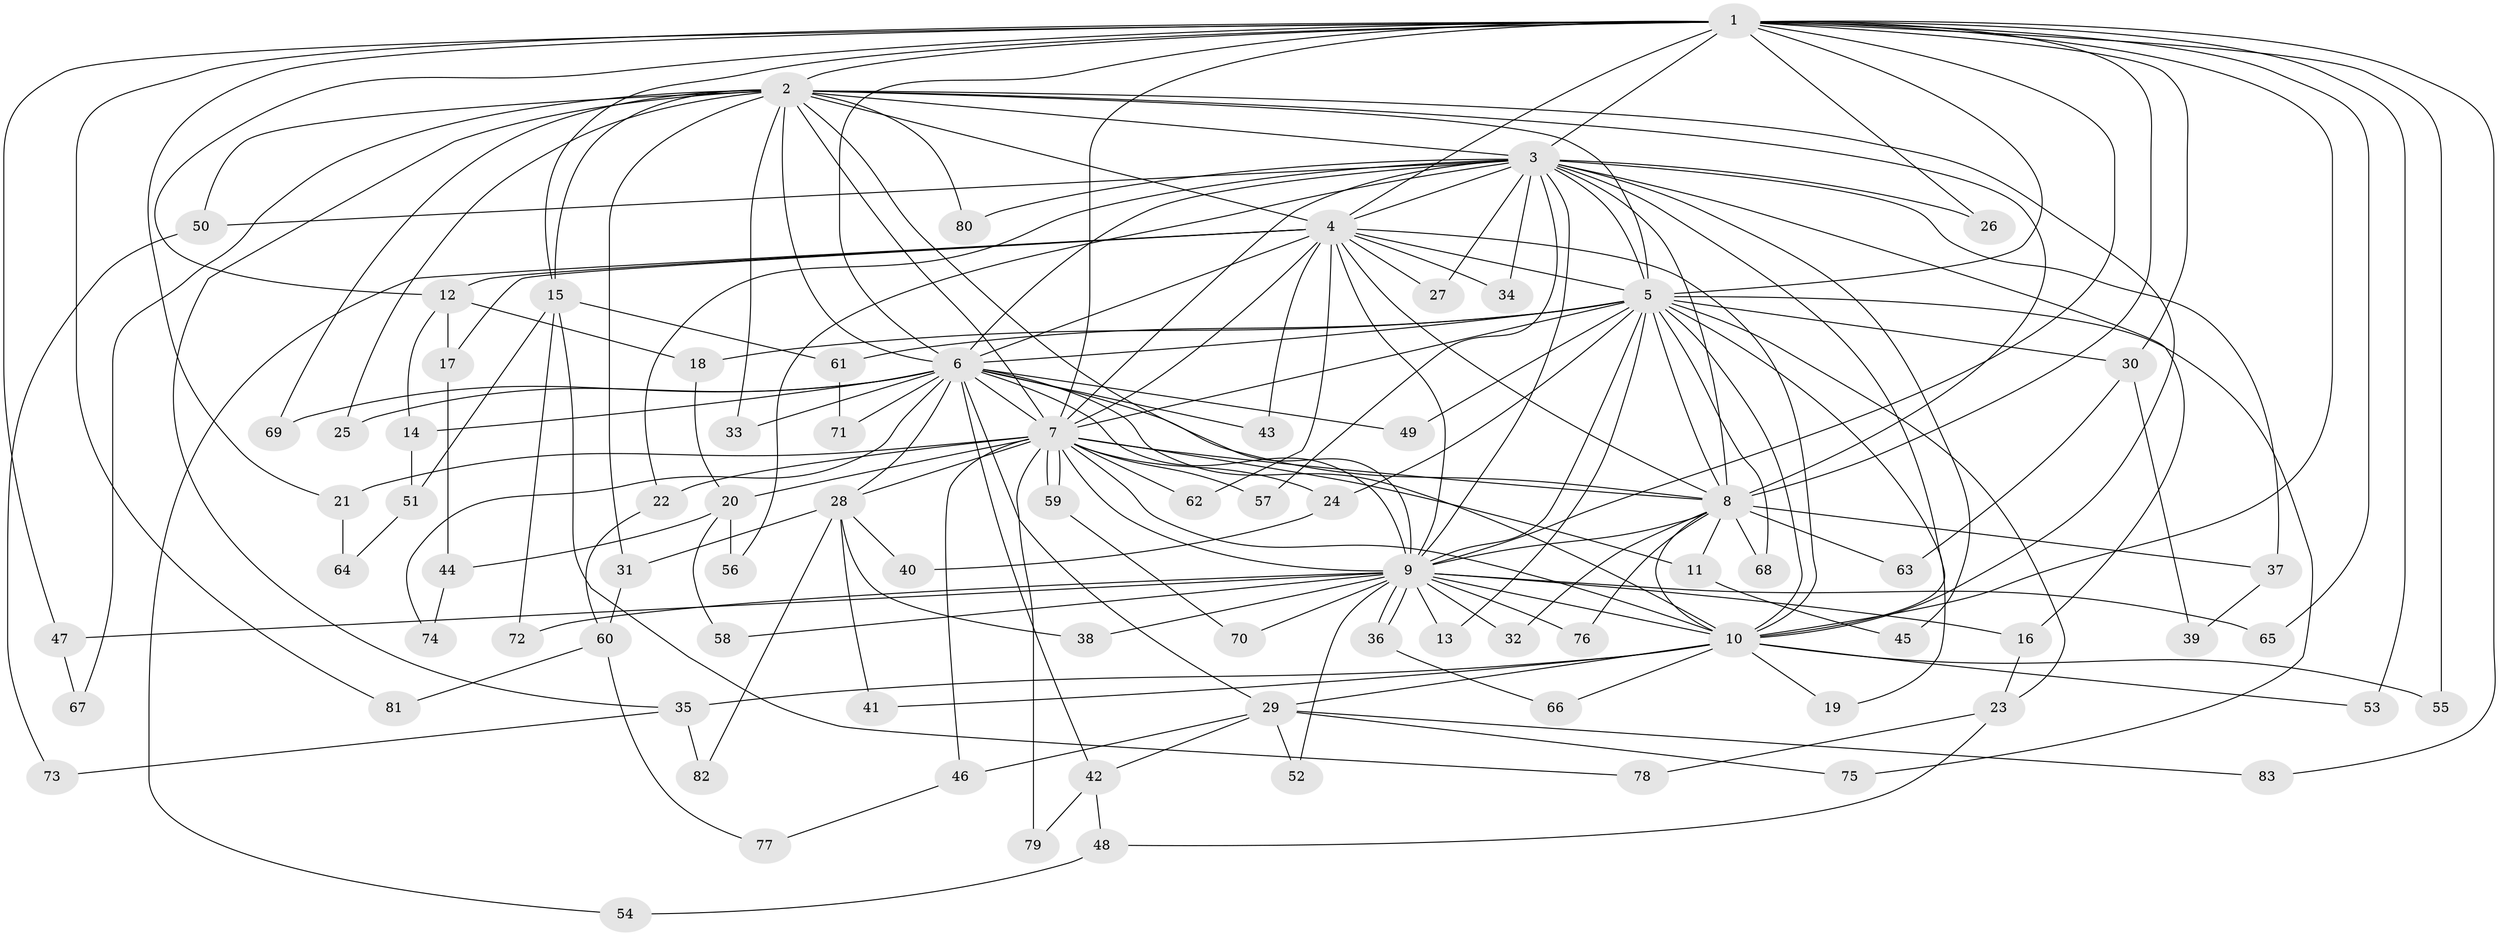 // Generated by graph-tools (version 1.1) at 2025/45/03/09/25 04:45:27]
// undirected, 83 vertices, 191 edges
graph export_dot {
graph [start="1"]
  node [color=gray90,style=filled];
  1;
  2;
  3;
  4;
  5;
  6;
  7;
  8;
  9;
  10;
  11;
  12;
  13;
  14;
  15;
  16;
  17;
  18;
  19;
  20;
  21;
  22;
  23;
  24;
  25;
  26;
  27;
  28;
  29;
  30;
  31;
  32;
  33;
  34;
  35;
  36;
  37;
  38;
  39;
  40;
  41;
  42;
  43;
  44;
  45;
  46;
  47;
  48;
  49;
  50;
  51;
  52;
  53;
  54;
  55;
  56;
  57;
  58;
  59;
  60;
  61;
  62;
  63;
  64;
  65;
  66;
  67;
  68;
  69;
  70;
  71;
  72;
  73;
  74;
  75;
  76;
  77;
  78;
  79;
  80;
  81;
  82;
  83;
  1 -- 2;
  1 -- 3;
  1 -- 4;
  1 -- 5;
  1 -- 6;
  1 -- 7;
  1 -- 8;
  1 -- 9;
  1 -- 10;
  1 -- 12;
  1 -- 15;
  1 -- 21;
  1 -- 26;
  1 -- 30;
  1 -- 47;
  1 -- 53;
  1 -- 55;
  1 -- 65;
  1 -- 81;
  1 -- 83;
  2 -- 3;
  2 -- 4;
  2 -- 5;
  2 -- 6;
  2 -- 7;
  2 -- 8;
  2 -- 9;
  2 -- 10;
  2 -- 15;
  2 -- 25;
  2 -- 31;
  2 -- 33;
  2 -- 35;
  2 -- 50;
  2 -- 67;
  2 -- 69;
  2 -- 80;
  3 -- 4;
  3 -- 5;
  3 -- 6;
  3 -- 7;
  3 -- 8;
  3 -- 9;
  3 -- 10;
  3 -- 16;
  3 -- 22;
  3 -- 26;
  3 -- 27;
  3 -- 34;
  3 -- 37;
  3 -- 45;
  3 -- 50;
  3 -- 56;
  3 -- 57;
  3 -- 80;
  4 -- 5;
  4 -- 6;
  4 -- 7;
  4 -- 8;
  4 -- 9;
  4 -- 10;
  4 -- 12;
  4 -- 17;
  4 -- 27;
  4 -- 34;
  4 -- 43;
  4 -- 54;
  4 -- 62;
  5 -- 6;
  5 -- 7;
  5 -- 8;
  5 -- 9;
  5 -- 10;
  5 -- 13;
  5 -- 18;
  5 -- 19;
  5 -- 23;
  5 -- 24;
  5 -- 30;
  5 -- 49;
  5 -- 61;
  5 -- 68;
  5 -- 75;
  6 -- 7;
  6 -- 8;
  6 -- 9;
  6 -- 10;
  6 -- 14;
  6 -- 25;
  6 -- 28;
  6 -- 29;
  6 -- 33;
  6 -- 42;
  6 -- 43;
  6 -- 49;
  6 -- 69;
  6 -- 71;
  6 -- 74;
  7 -- 8;
  7 -- 9;
  7 -- 10;
  7 -- 11;
  7 -- 20;
  7 -- 21;
  7 -- 22;
  7 -- 24;
  7 -- 28;
  7 -- 46;
  7 -- 57;
  7 -- 59;
  7 -- 59;
  7 -- 62;
  7 -- 79;
  8 -- 9;
  8 -- 10;
  8 -- 11;
  8 -- 32;
  8 -- 37;
  8 -- 63;
  8 -- 68;
  8 -- 76;
  9 -- 10;
  9 -- 13;
  9 -- 16;
  9 -- 32;
  9 -- 36;
  9 -- 36;
  9 -- 38;
  9 -- 47;
  9 -- 52;
  9 -- 58;
  9 -- 65;
  9 -- 70;
  9 -- 72;
  9 -- 76;
  10 -- 19;
  10 -- 29;
  10 -- 35;
  10 -- 41;
  10 -- 53;
  10 -- 55;
  10 -- 66;
  11 -- 45;
  12 -- 14;
  12 -- 17;
  12 -- 18;
  14 -- 51;
  15 -- 51;
  15 -- 61;
  15 -- 72;
  15 -- 78;
  16 -- 23;
  17 -- 44;
  18 -- 20;
  20 -- 44;
  20 -- 56;
  20 -- 58;
  21 -- 64;
  22 -- 60;
  23 -- 48;
  23 -- 78;
  24 -- 40;
  28 -- 31;
  28 -- 38;
  28 -- 40;
  28 -- 41;
  28 -- 82;
  29 -- 42;
  29 -- 46;
  29 -- 52;
  29 -- 75;
  29 -- 83;
  30 -- 39;
  30 -- 63;
  31 -- 60;
  35 -- 73;
  35 -- 82;
  36 -- 66;
  37 -- 39;
  42 -- 48;
  42 -- 79;
  44 -- 74;
  46 -- 77;
  47 -- 67;
  48 -- 54;
  50 -- 73;
  51 -- 64;
  59 -- 70;
  60 -- 77;
  60 -- 81;
  61 -- 71;
}

